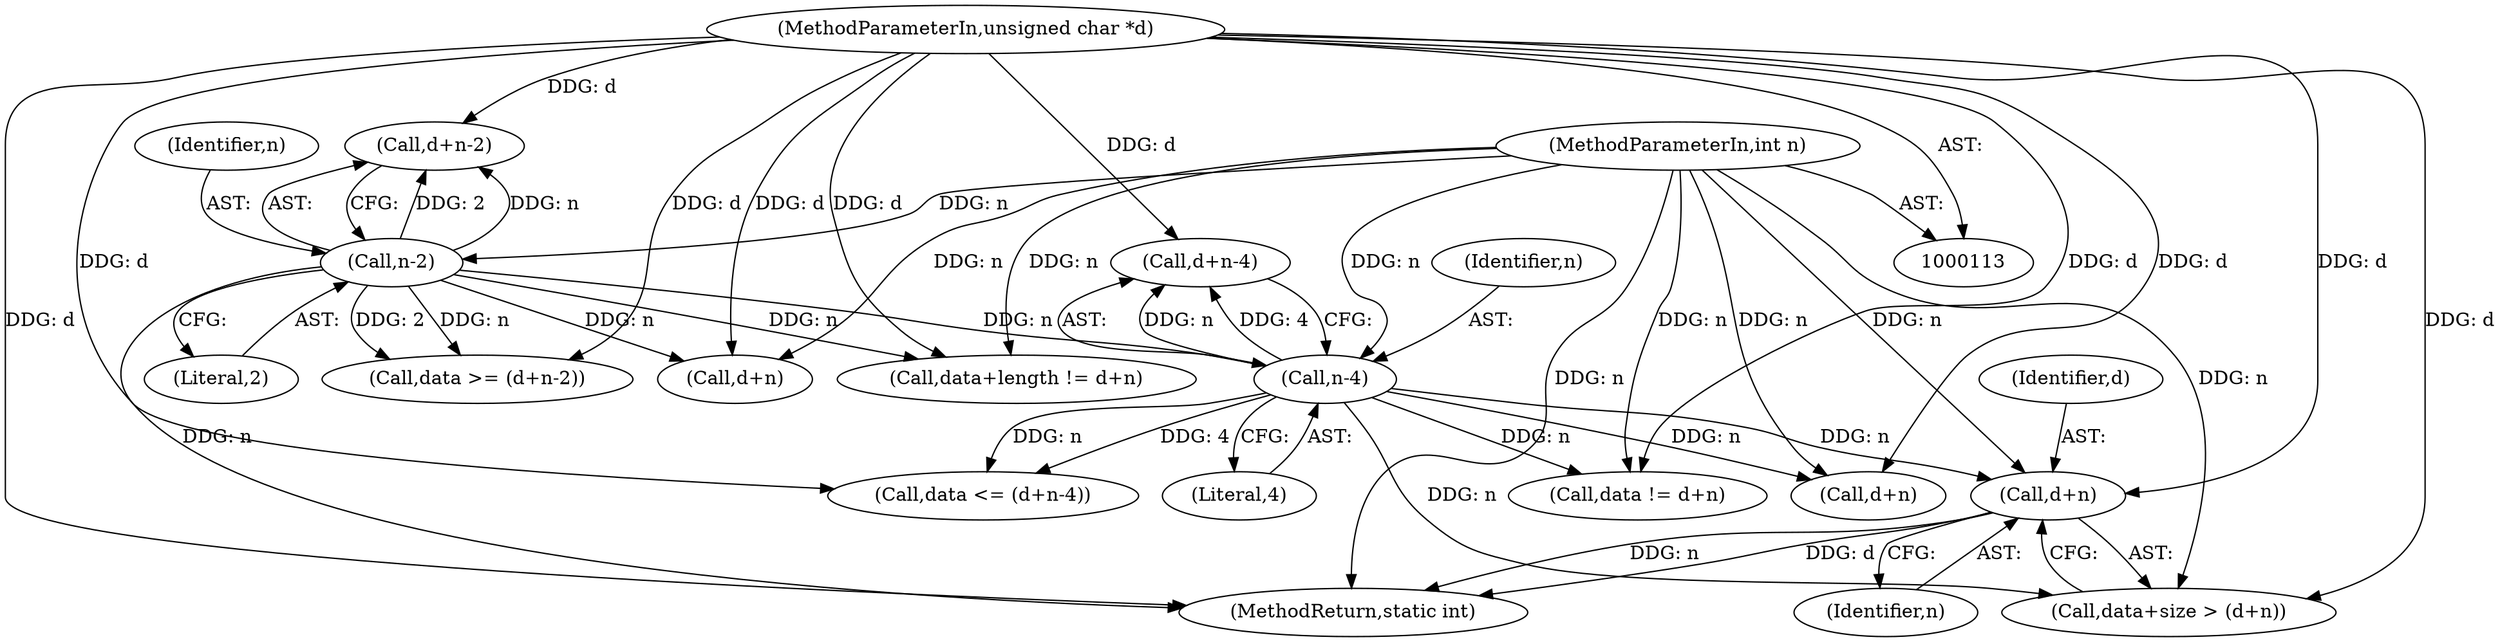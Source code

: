 digraph "0_openssl_fb0bc2b273bcc2d5401dd883fe869af4fc74bb21@pointer" {
"1000225" [label="(Call,d+n)"];
"1000116" [label="(MethodParameterIn,unsigned char *d)"];
"1000210" [label="(Call,n-4)"];
"1000117" [label="(MethodParameterIn,int n)"];
"1000183" [label="(Call,n-2)"];
"1000195" [label="(Call,d+n)"];
"1000206" [label="(Call,data <= (d+n-4))"];
"1000938" [label="(Call,d+n)"];
"1000208" [label="(Call,d+n-4)"];
"1000185" [label="(Literal,2)"];
"1000211" [label="(Identifier,n)"];
"1001038" [label="(MethodReturn,static int)"];
"1000179" [label="(Call,data >= (d+n-2))"];
"1000225" [label="(Call,d+n)"];
"1000183" [label="(Call,n-2)"];
"1000221" [label="(Call,data+size > (d+n))"];
"1000116" [label="(MethodParameterIn,unsigned char *d)"];
"1000936" [label="(Call,data != d+n)"];
"1000212" [label="(Literal,4)"];
"1000227" [label="(Identifier,n)"];
"1000181" [label="(Call,d+n-2)"];
"1000210" [label="(Call,n-4)"];
"1000184" [label="(Identifier,n)"];
"1000117" [label="(MethodParameterIn,int n)"];
"1000226" [label="(Identifier,d)"];
"1000191" [label="(Call,data+length != d+n)"];
"1000225" -> "1000221"  [label="AST: "];
"1000225" -> "1000227"  [label="CFG: "];
"1000226" -> "1000225"  [label="AST: "];
"1000227" -> "1000225"  [label="AST: "];
"1000221" -> "1000225"  [label="CFG: "];
"1000225" -> "1001038"  [label="DDG: n"];
"1000225" -> "1001038"  [label="DDG: d"];
"1000116" -> "1000225"  [label="DDG: d"];
"1000210" -> "1000225"  [label="DDG: n"];
"1000117" -> "1000225"  [label="DDG: n"];
"1000116" -> "1000113"  [label="AST: "];
"1000116" -> "1001038"  [label="DDG: d"];
"1000116" -> "1000179"  [label="DDG: d"];
"1000116" -> "1000181"  [label="DDG: d"];
"1000116" -> "1000191"  [label="DDG: d"];
"1000116" -> "1000195"  [label="DDG: d"];
"1000116" -> "1000206"  [label="DDG: d"];
"1000116" -> "1000208"  [label="DDG: d"];
"1000116" -> "1000221"  [label="DDG: d"];
"1000116" -> "1000936"  [label="DDG: d"];
"1000116" -> "1000938"  [label="DDG: d"];
"1000210" -> "1000208"  [label="AST: "];
"1000210" -> "1000212"  [label="CFG: "];
"1000211" -> "1000210"  [label="AST: "];
"1000212" -> "1000210"  [label="AST: "];
"1000208" -> "1000210"  [label="CFG: "];
"1000210" -> "1000206"  [label="DDG: n"];
"1000210" -> "1000206"  [label="DDG: 4"];
"1000210" -> "1000208"  [label="DDG: n"];
"1000210" -> "1000208"  [label="DDG: 4"];
"1000117" -> "1000210"  [label="DDG: n"];
"1000183" -> "1000210"  [label="DDG: n"];
"1000210" -> "1000221"  [label="DDG: n"];
"1000210" -> "1000936"  [label="DDG: n"];
"1000210" -> "1000938"  [label="DDG: n"];
"1000117" -> "1000113"  [label="AST: "];
"1000117" -> "1001038"  [label="DDG: n"];
"1000117" -> "1000183"  [label="DDG: n"];
"1000117" -> "1000191"  [label="DDG: n"];
"1000117" -> "1000195"  [label="DDG: n"];
"1000117" -> "1000221"  [label="DDG: n"];
"1000117" -> "1000936"  [label="DDG: n"];
"1000117" -> "1000938"  [label="DDG: n"];
"1000183" -> "1000181"  [label="AST: "];
"1000183" -> "1000185"  [label="CFG: "];
"1000184" -> "1000183"  [label="AST: "];
"1000185" -> "1000183"  [label="AST: "];
"1000181" -> "1000183"  [label="CFG: "];
"1000183" -> "1001038"  [label="DDG: n"];
"1000183" -> "1000179"  [label="DDG: n"];
"1000183" -> "1000179"  [label="DDG: 2"];
"1000183" -> "1000181"  [label="DDG: n"];
"1000183" -> "1000181"  [label="DDG: 2"];
"1000183" -> "1000191"  [label="DDG: n"];
"1000183" -> "1000195"  [label="DDG: n"];
}
